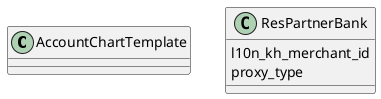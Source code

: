 @startuml classes_l10n_kh
set namespaceSeparator none
class "AccountChartTemplate" as odoo_src.odoo.addons.l10n_kh.models.template_kh.AccountChartTemplate {
}
class "ResPartnerBank" as odoo_src.odoo.addons.l10n_kh.models.res_bank.ResPartnerBank {
  l10n_kh_merchant_id
  proxy_type
}
@enduml
